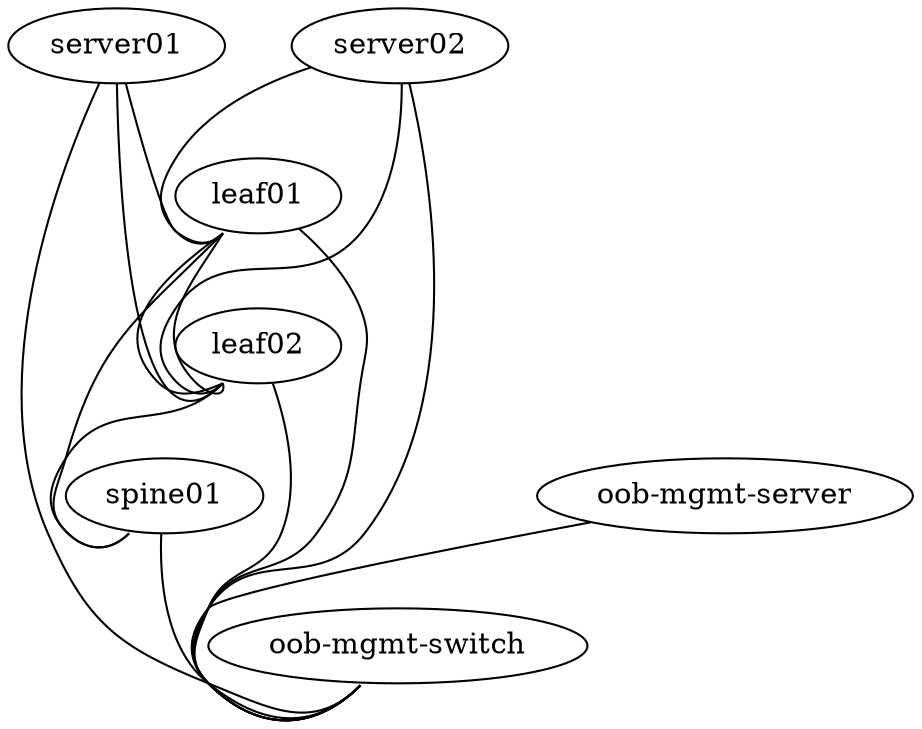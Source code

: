 graph vx {

 # Leaf to Spine Connections
 "leaf01":"swp51" -- "spine01":"swp1"
 "leaf02":"swp51" -- "spine01":"swp2"

 # Leaf Peerlink Connections
 "leaf01":"swp49" -- "leaf02":"swp49"
 "leaf01":"swp50" -- "leaf02":"swp50"
 
 # Server to Leaf Connections
 "server01":"eth1" -- "leaf01":"swp1"
 "server01":"eth2" -- "leaf02":"swp1"
 "server02":"eth1" -- "leaf01":"swp2"
 "server02":"eth2" -- "leaf02":"swp2"

 # Management Network
 "oob-mgmt-server":"eth1" -- "oob-mgmt-switch":"swp1"
 "server01":"eth0" -- "oob-mgmt-switch":"swp2"
 "server02":"eth0" -- "oob-mgmt-switch":"swp3"
 "leaf01":"eth0" -- "oob-mgmt-switch":"swp4"
 "leaf02":"eth0" -- "oob-mgmt-switch":"swp5"
 "spine01":"eth0" -- "oob-mgmt-switch":"swp6"
}

